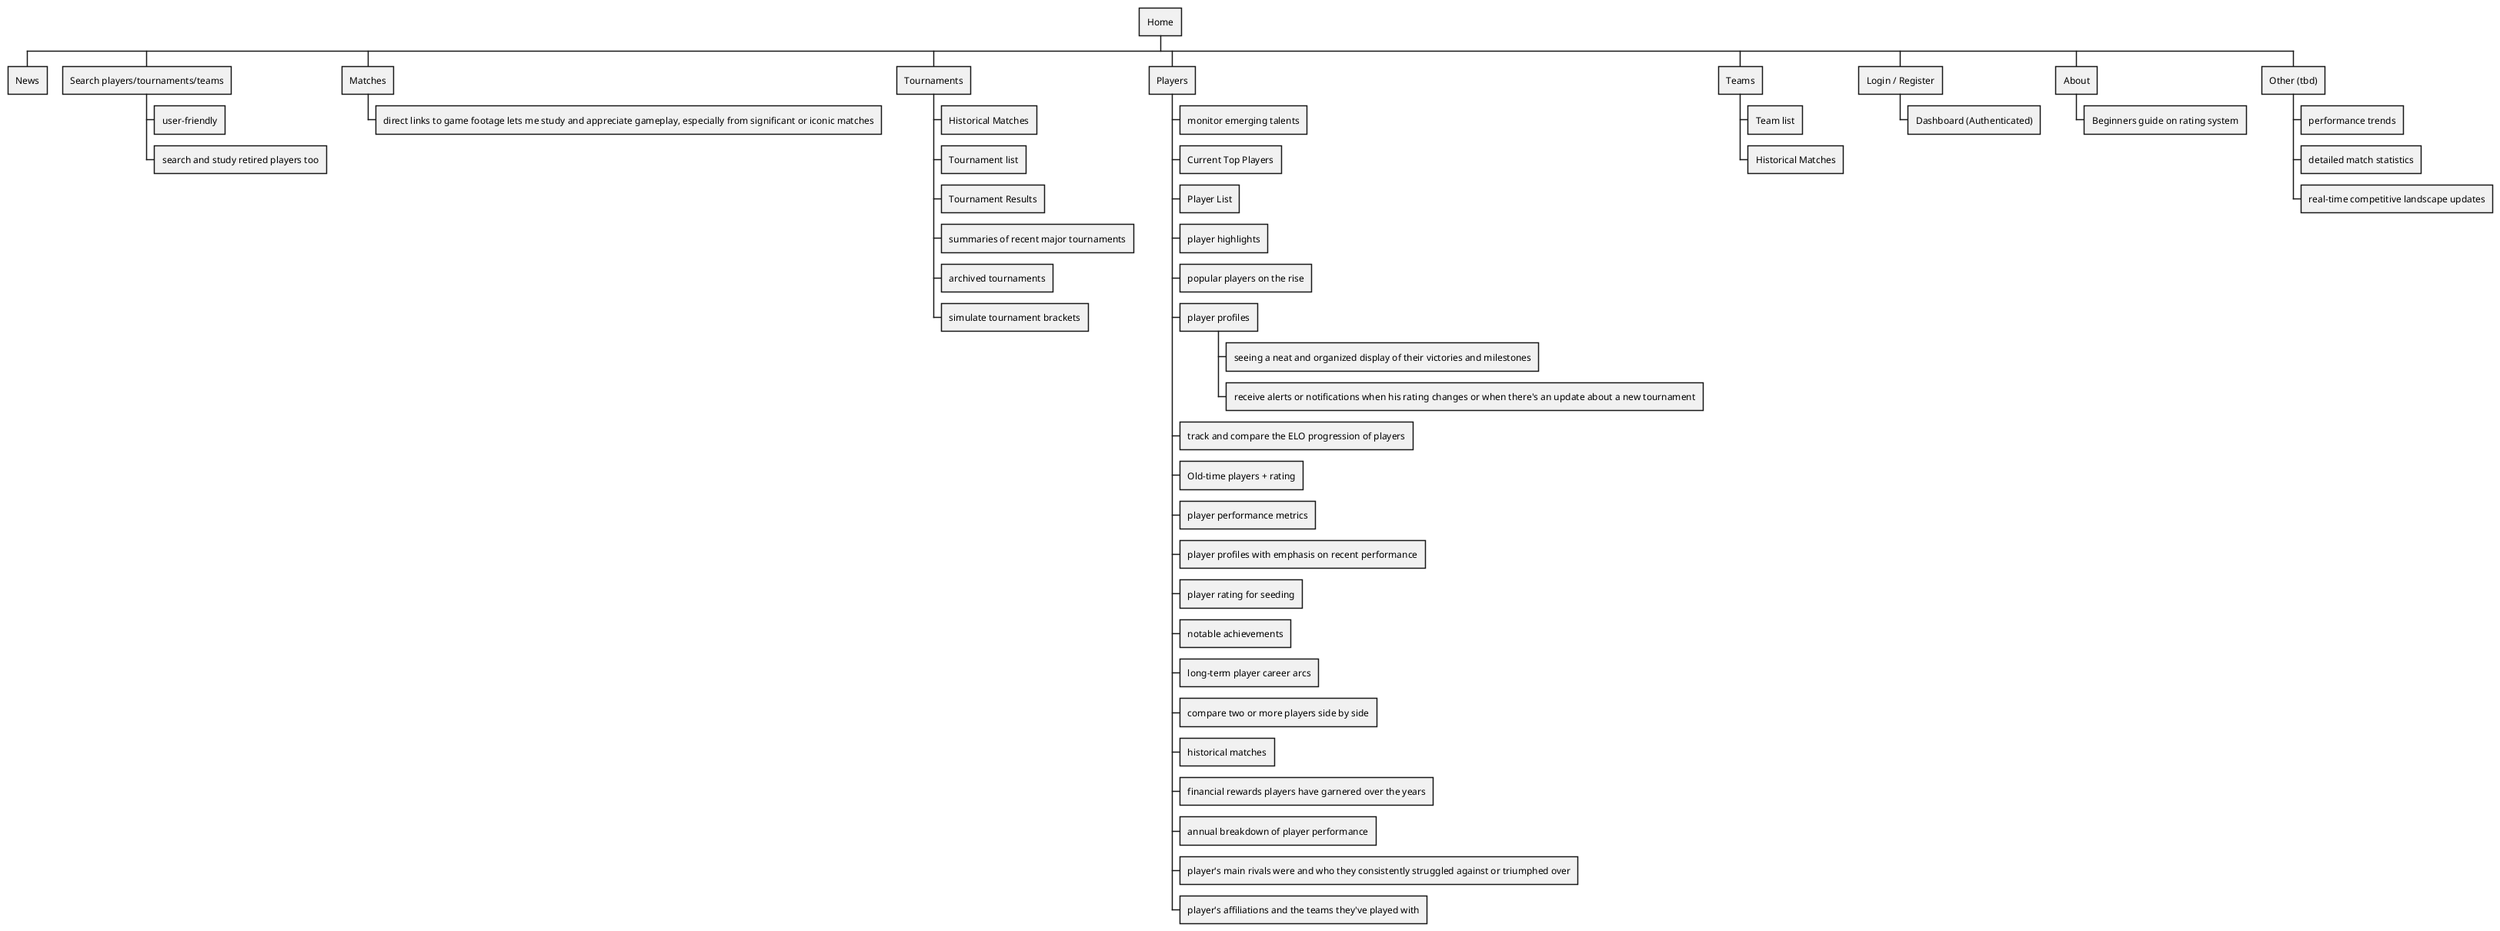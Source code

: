 @startwbs sitemap
* Home
** News
** Search players/tournaments/teams
*** user-friendly
*** search and study retired players too
** Matches
*** direct links to game footage lets me study and appreciate gameplay, especially from significant or iconic matches
** Tournaments
*** Historical Matches
*** Tournament list
*** Tournament Results
*** summaries of recent major tournaments
*** archived tournaments
*** simulate tournament brackets
** Players
*** monitor emerging talents
*** Current Top Players
*** Player List
*** player highlights
*** popular players on the rise
*** player profiles
**** seeing a neat and organized display of their victories and milestones
**** receive alerts or notifications when his rating changes or when there's an update about a new tournament
*** track and compare the ELO progression of players
*** Old-time players + rating
*** player performance metrics
*** player profiles with emphasis on recent performance
*** player rating for seeding
*** notable achievements
*** long-term player career arcs
*** compare two or more players side by side
*** historical matches
*** financial rewards players have garnered over the years
*** annual breakdown of player performance
*** player's main rivals were and who they consistently struggled against or triumphed over
*** player's affiliations and the teams they've played with
** Teams
*** Team list
*** Historical Matches
** Login / Register
*** Dashboard (Authenticated)
** About
*** Beginners guide on rating system
** Other (tbd)
*** performance trends
*** detailed match statistics
*** real-time competitive landscape updates
@endwbs

